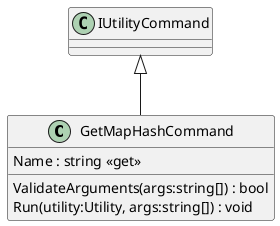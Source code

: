 @startuml
class GetMapHashCommand {
    Name : string <<get>>
    ValidateArguments(args:string[]) : bool
    Run(utility:Utility, args:string[]) : void
}
IUtilityCommand <|-- GetMapHashCommand
@enduml
